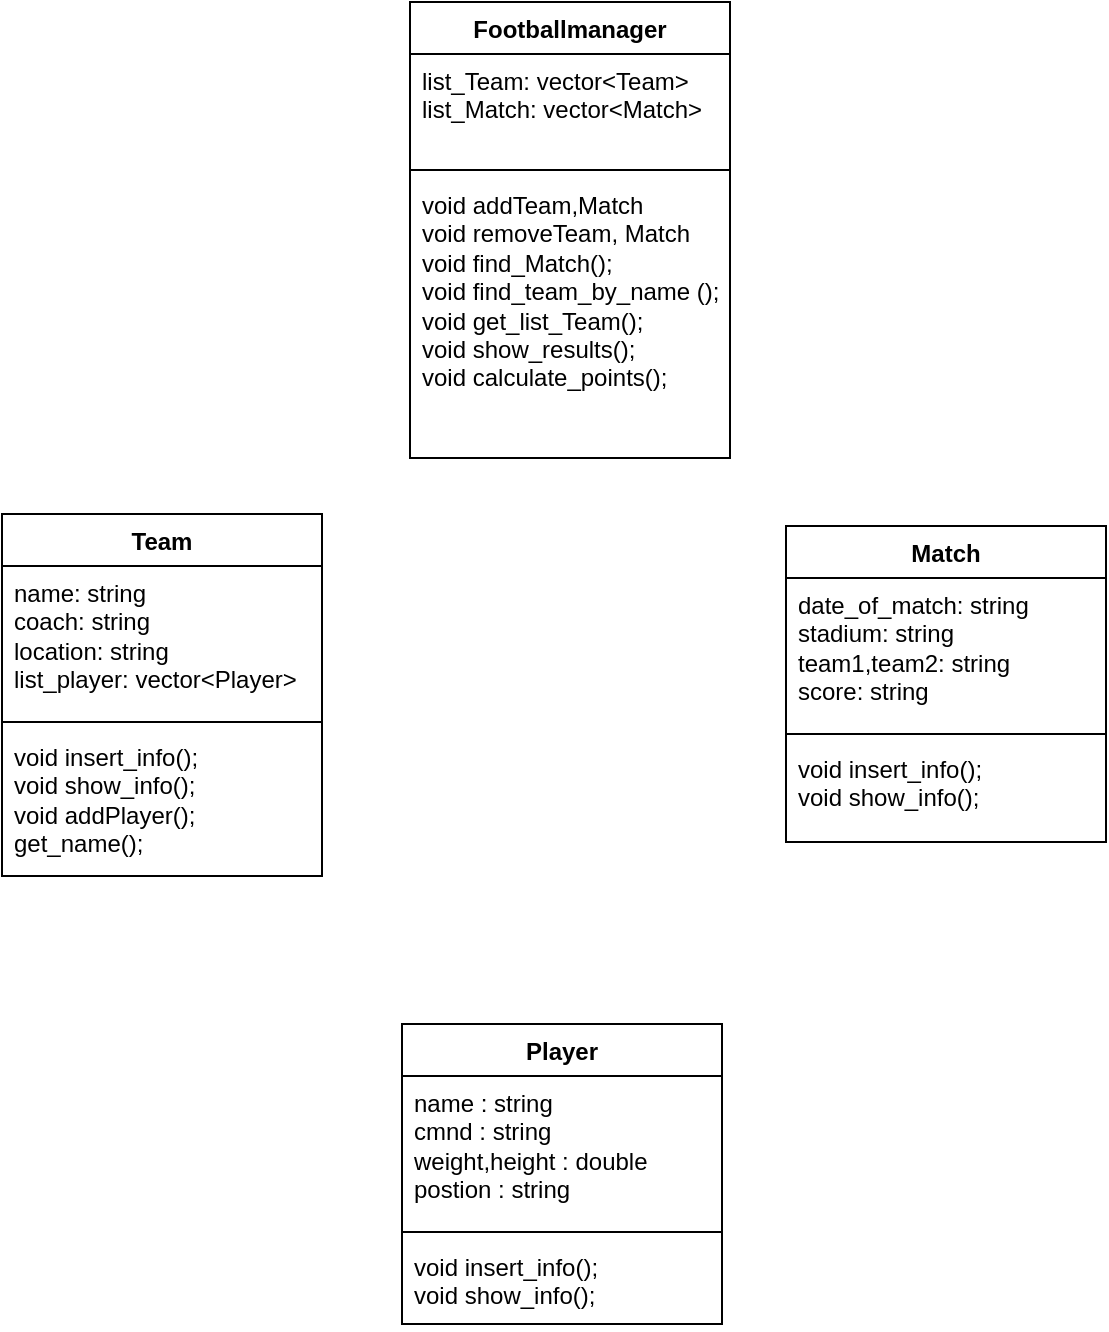 <mxfile version="21.3.7" type="device">
  <diagram name="Page-1" id="MTzUzdmJgPo8L4mjM65G">
    <mxGraphModel dx="1434" dy="788" grid="0" gridSize="10" guides="1" tooltips="1" connect="1" arrows="1" fold="1" page="1" pageScale="1" pageWidth="827" pageHeight="1169" math="0" shadow="0">
      <root>
        <mxCell id="0" />
        <mxCell id="1" parent="0" />
        <mxCell id="rwWCTkX3Q6m-H2DTTgU9-2" value="Player" style="swimlane;fontStyle=1;align=center;verticalAlign=top;childLayout=stackLayout;horizontal=1;startSize=26;horizontalStack=0;resizeParent=1;resizeParentMax=0;resizeLast=0;collapsible=1;marginBottom=0;whiteSpace=wrap;html=1;" parent="1" vertex="1">
          <mxGeometry x="381" y="560" width="160" height="150" as="geometry" />
        </mxCell>
        <mxCell id="rwWCTkX3Q6m-H2DTTgU9-3" value="name : string&lt;br&gt;cmnd : string&lt;br&gt;weight,height : double&lt;br&gt;postion : string&amp;nbsp;&lt;br&gt;" style="text;strokeColor=none;fillColor=none;align=left;verticalAlign=top;spacingLeft=4;spacingRight=4;overflow=hidden;rotatable=0;points=[[0,0.5],[1,0.5]];portConstraint=eastwest;whiteSpace=wrap;html=1;" parent="rwWCTkX3Q6m-H2DTTgU9-2" vertex="1">
          <mxGeometry y="26" width="160" height="74" as="geometry" />
        </mxCell>
        <mxCell id="rwWCTkX3Q6m-H2DTTgU9-4" value="" style="line;strokeWidth=1;fillColor=none;align=left;verticalAlign=middle;spacingTop=-1;spacingLeft=3;spacingRight=3;rotatable=0;labelPosition=right;points=[];portConstraint=eastwest;strokeColor=inherit;" parent="rwWCTkX3Q6m-H2DTTgU9-2" vertex="1">
          <mxGeometry y="100" width="160" height="8" as="geometry" />
        </mxCell>
        <mxCell id="rwWCTkX3Q6m-H2DTTgU9-5" value="void insert_info();&lt;br&gt;void show_info();" style="text;strokeColor=none;fillColor=none;align=left;verticalAlign=top;spacingLeft=4;spacingRight=4;overflow=hidden;rotatable=0;points=[[0,0.5],[1,0.5]];portConstraint=eastwest;whiteSpace=wrap;html=1;" parent="rwWCTkX3Q6m-H2DTTgU9-2" vertex="1">
          <mxGeometry y="108" width="160" height="42" as="geometry" />
        </mxCell>
        <mxCell id="rwWCTkX3Q6m-H2DTTgU9-10" value="Match" style="swimlane;fontStyle=1;align=center;verticalAlign=top;childLayout=stackLayout;horizontal=1;startSize=26;horizontalStack=0;resizeParent=1;resizeParentMax=0;resizeLast=0;collapsible=1;marginBottom=0;whiteSpace=wrap;html=1;" parent="1" vertex="1">
          <mxGeometry x="573" y="311" width="160" height="158" as="geometry" />
        </mxCell>
        <mxCell id="rwWCTkX3Q6m-H2DTTgU9-11" value="date_of_match: string&amp;nbsp;&lt;br&gt;stadium: string&lt;br&gt;team1,team2: string&lt;br&gt;score: string" style="text;strokeColor=none;fillColor=none;align=left;verticalAlign=top;spacingLeft=4;spacingRight=4;overflow=hidden;rotatable=0;points=[[0,0.5],[1,0.5]];portConstraint=eastwest;whiteSpace=wrap;html=1;" parent="rwWCTkX3Q6m-H2DTTgU9-10" vertex="1">
          <mxGeometry y="26" width="160" height="74" as="geometry" />
        </mxCell>
        <mxCell id="rwWCTkX3Q6m-H2DTTgU9-12" value="" style="line;strokeWidth=1;fillColor=none;align=left;verticalAlign=middle;spacingTop=-1;spacingLeft=3;spacingRight=3;rotatable=0;labelPosition=right;points=[];portConstraint=eastwest;strokeColor=inherit;" parent="rwWCTkX3Q6m-H2DTTgU9-10" vertex="1">
          <mxGeometry y="100" width="160" height="8" as="geometry" />
        </mxCell>
        <mxCell id="rwWCTkX3Q6m-H2DTTgU9-13" value="void insert_info();&lt;br&gt;void show_info();" style="text;strokeColor=none;fillColor=none;align=left;verticalAlign=top;spacingLeft=4;spacingRight=4;overflow=hidden;rotatable=0;points=[[0,0.5],[1,0.5]];portConstraint=eastwest;whiteSpace=wrap;html=1;" parent="rwWCTkX3Q6m-H2DTTgU9-10" vertex="1">
          <mxGeometry y="108" width="160" height="50" as="geometry" />
        </mxCell>
        <mxCell id="rwWCTkX3Q6m-H2DTTgU9-14" value="Team" style="swimlane;fontStyle=1;align=center;verticalAlign=top;childLayout=stackLayout;horizontal=1;startSize=26;horizontalStack=0;resizeParent=1;resizeParentMax=0;resizeLast=0;collapsible=1;marginBottom=0;whiteSpace=wrap;html=1;" parent="1" vertex="1">
          <mxGeometry x="181" y="305" width="160" height="181" as="geometry" />
        </mxCell>
        <mxCell id="rwWCTkX3Q6m-H2DTTgU9-15" value="name: string&amp;nbsp;&lt;br&gt;coach: string&lt;br&gt;location: string&lt;br&gt;list_player: vector&amp;lt;Player&amp;gt;" style="text;strokeColor=none;fillColor=none;align=left;verticalAlign=top;spacingLeft=4;spacingRight=4;overflow=hidden;rotatable=0;points=[[0,0.5],[1,0.5]];portConstraint=eastwest;whiteSpace=wrap;html=1;" parent="rwWCTkX3Q6m-H2DTTgU9-14" vertex="1">
          <mxGeometry y="26" width="160" height="74" as="geometry" />
        </mxCell>
        <mxCell id="rwWCTkX3Q6m-H2DTTgU9-16" value="" style="line;strokeWidth=1;fillColor=none;align=left;verticalAlign=middle;spacingTop=-1;spacingLeft=3;spacingRight=3;rotatable=0;labelPosition=right;points=[];portConstraint=eastwest;strokeColor=inherit;" parent="rwWCTkX3Q6m-H2DTTgU9-14" vertex="1">
          <mxGeometry y="100" width="160" height="8" as="geometry" />
        </mxCell>
        <mxCell id="rwWCTkX3Q6m-H2DTTgU9-17" value="void insert_info();&lt;br&gt;void show_info();&lt;br&gt;void addPlayer();&lt;br&gt;get_name();" style="text;strokeColor=none;fillColor=none;align=left;verticalAlign=top;spacingLeft=4;spacingRight=4;overflow=hidden;rotatable=0;points=[[0,0.5],[1,0.5]];portConstraint=eastwest;whiteSpace=wrap;html=1;" parent="rwWCTkX3Q6m-H2DTTgU9-14" vertex="1">
          <mxGeometry y="108" width="160" height="73" as="geometry" />
        </mxCell>
        <mxCell id="rwWCTkX3Q6m-H2DTTgU9-19" value="Footballmanager" style="swimlane;fontStyle=1;align=center;verticalAlign=top;childLayout=stackLayout;horizontal=1;startSize=26;horizontalStack=0;resizeParent=1;resizeParentMax=0;resizeLast=0;collapsible=1;marginBottom=0;whiteSpace=wrap;html=1;" parent="1" vertex="1">
          <mxGeometry x="385" y="49" width="160" height="228" as="geometry" />
        </mxCell>
        <mxCell id="rwWCTkX3Q6m-H2DTTgU9-20" value="list_Team: vector&amp;lt;Team&amp;gt;&lt;br&gt;list_Match: vector&amp;lt;Match&amp;gt;" style="text;strokeColor=none;fillColor=none;align=left;verticalAlign=top;spacingLeft=4;spacingRight=4;overflow=hidden;rotatable=0;points=[[0,0.5],[1,0.5]];portConstraint=eastwest;whiteSpace=wrap;html=1;" parent="rwWCTkX3Q6m-H2DTTgU9-19" vertex="1">
          <mxGeometry y="26" width="160" height="54" as="geometry" />
        </mxCell>
        <mxCell id="rwWCTkX3Q6m-H2DTTgU9-21" value="" style="line;strokeWidth=1;fillColor=none;align=left;verticalAlign=middle;spacingTop=-1;spacingLeft=3;spacingRight=3;rotatable=0;labelPosition=right;points=[];portConstraint=eastwest;strokeColor=inherit;" parent="rwWCTkX3Q6m-H2DTTgU9-19" vertex="1">
          <mxGeometry y="80" width="160" height="8" as="geometry" />
        </mxCell>
        <mxCell id="rwWCTkX3Q6m-H2DTTgU9-22" value="void addTeam,Match&lt;br&gt;void removeTeam, Match&lt;br&gt;void find_Match();&lt;br&gt;void find_team_by_name ();&lt;br&gt;void get_list_Team();&lt;br&gt;void show_results();&lt;br&gt;void calculate_points();&lt;br&gt;" style="text;strokeColor=none;fillColor=none;align=left;verticalAlign=top;spacingLeft=4;spacingRight=4;overflow=hidden;rotatable=0;points=[[0,0.5],[1,0.5]];portConstraint=eastwest;whiteSpace=wrap;html=1;" parent="rwWCTkX3Q6m-H2DTTgU9-19" vertex="1">
          <mxGeometry y="88" width="160" height="140" as="geometry" />
        </mxCell>
      </root>
    </mxGraphModel>
  </diagram>
</mxfile>
